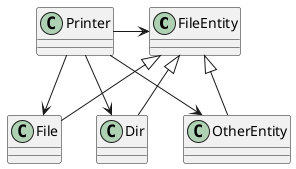 @startuml

class FileEntity
class File
class Dir
class OtherEntity

File  -up-|> FileEntity
Dir   -up-|> FileEntity
OtherEntity -up-|> FileEntity

Printer -> FileEntity
Printer -> File
Printer -> Dir
Printer -> OtherEntity

@enduml

